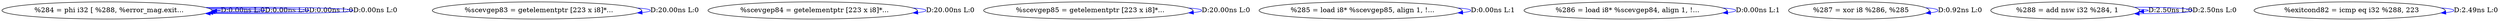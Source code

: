 digraph {
Node0x3438860[label="  %284 = phi i32 [ %288, %error_mag.exit..."];
Node0x3438860 -> Node0x3438860[label="D:0.00ns L:0",color=blue];
Node0x3438860 -> Node0x3438860[label="D:0.00ns L:0",color=blue];
Node0x3438860 -> Node0x3438860[label="D:0.00ns L:0",color=blue];
Node0x3438860 -> Node0x3438860[label="D:0.00ns L:0",color=blue];
Node0x3438940[label="  %scevgep83 = getelementptr [223 x i8]*..."];
Node0x3438940 -> Node0x3438940[label="D:20.00ns L:0",color=blue];
Node0x3438a60[label="  %scevgep84 = getelementptr [223 x i8]*..."];
Node0x3438a60 -> Node0x3438a60[label="D:20.00ns L:0",color=blue];
Node0x3438b40[label="  %scevgep85 = getelementptr [223 x i8]*..."];
Node0x3438b40 -> Node0x3438b40[label="D:20.00ns L:0",color=blue];
Node0x3438c20[label="  %285 = load i8* %scevgep85, align 1, !..."];
Node0x3438c20 -> Node0x3438c20[label="D:0.00ns L:1",color=blue];
Node0x3438d00[label="  %286 = load i8* %scevgep84, align 1, !..."];
Node0x3438d00 -> Node0x3438d00[label="D:0.00ns L:1",color=blue];
Node0x3438de0[label="  %287 = xor i8 %286, %285"];
Node0x3438de0 -> Node0x3438de0[label="D:0.92ns L:0",color=blue];
Node0x3438fe0[label="  %288 = add nsw i32 %284, 1"];
Node0x3438fe0 -> Node0x3438fe0[label="D:2.50ns L:0",color=blue];
Node0x3438fe0 -> Node0x3438fe0[label="D:2.50ns L:0",color=blue];
Node0x3439100[label="  %exitcond82 = icmp eq i32 %288, 223"];
Node0x3439100 -> Node0x3439100[label="D:2.49ns L:0",color=blue];
}
